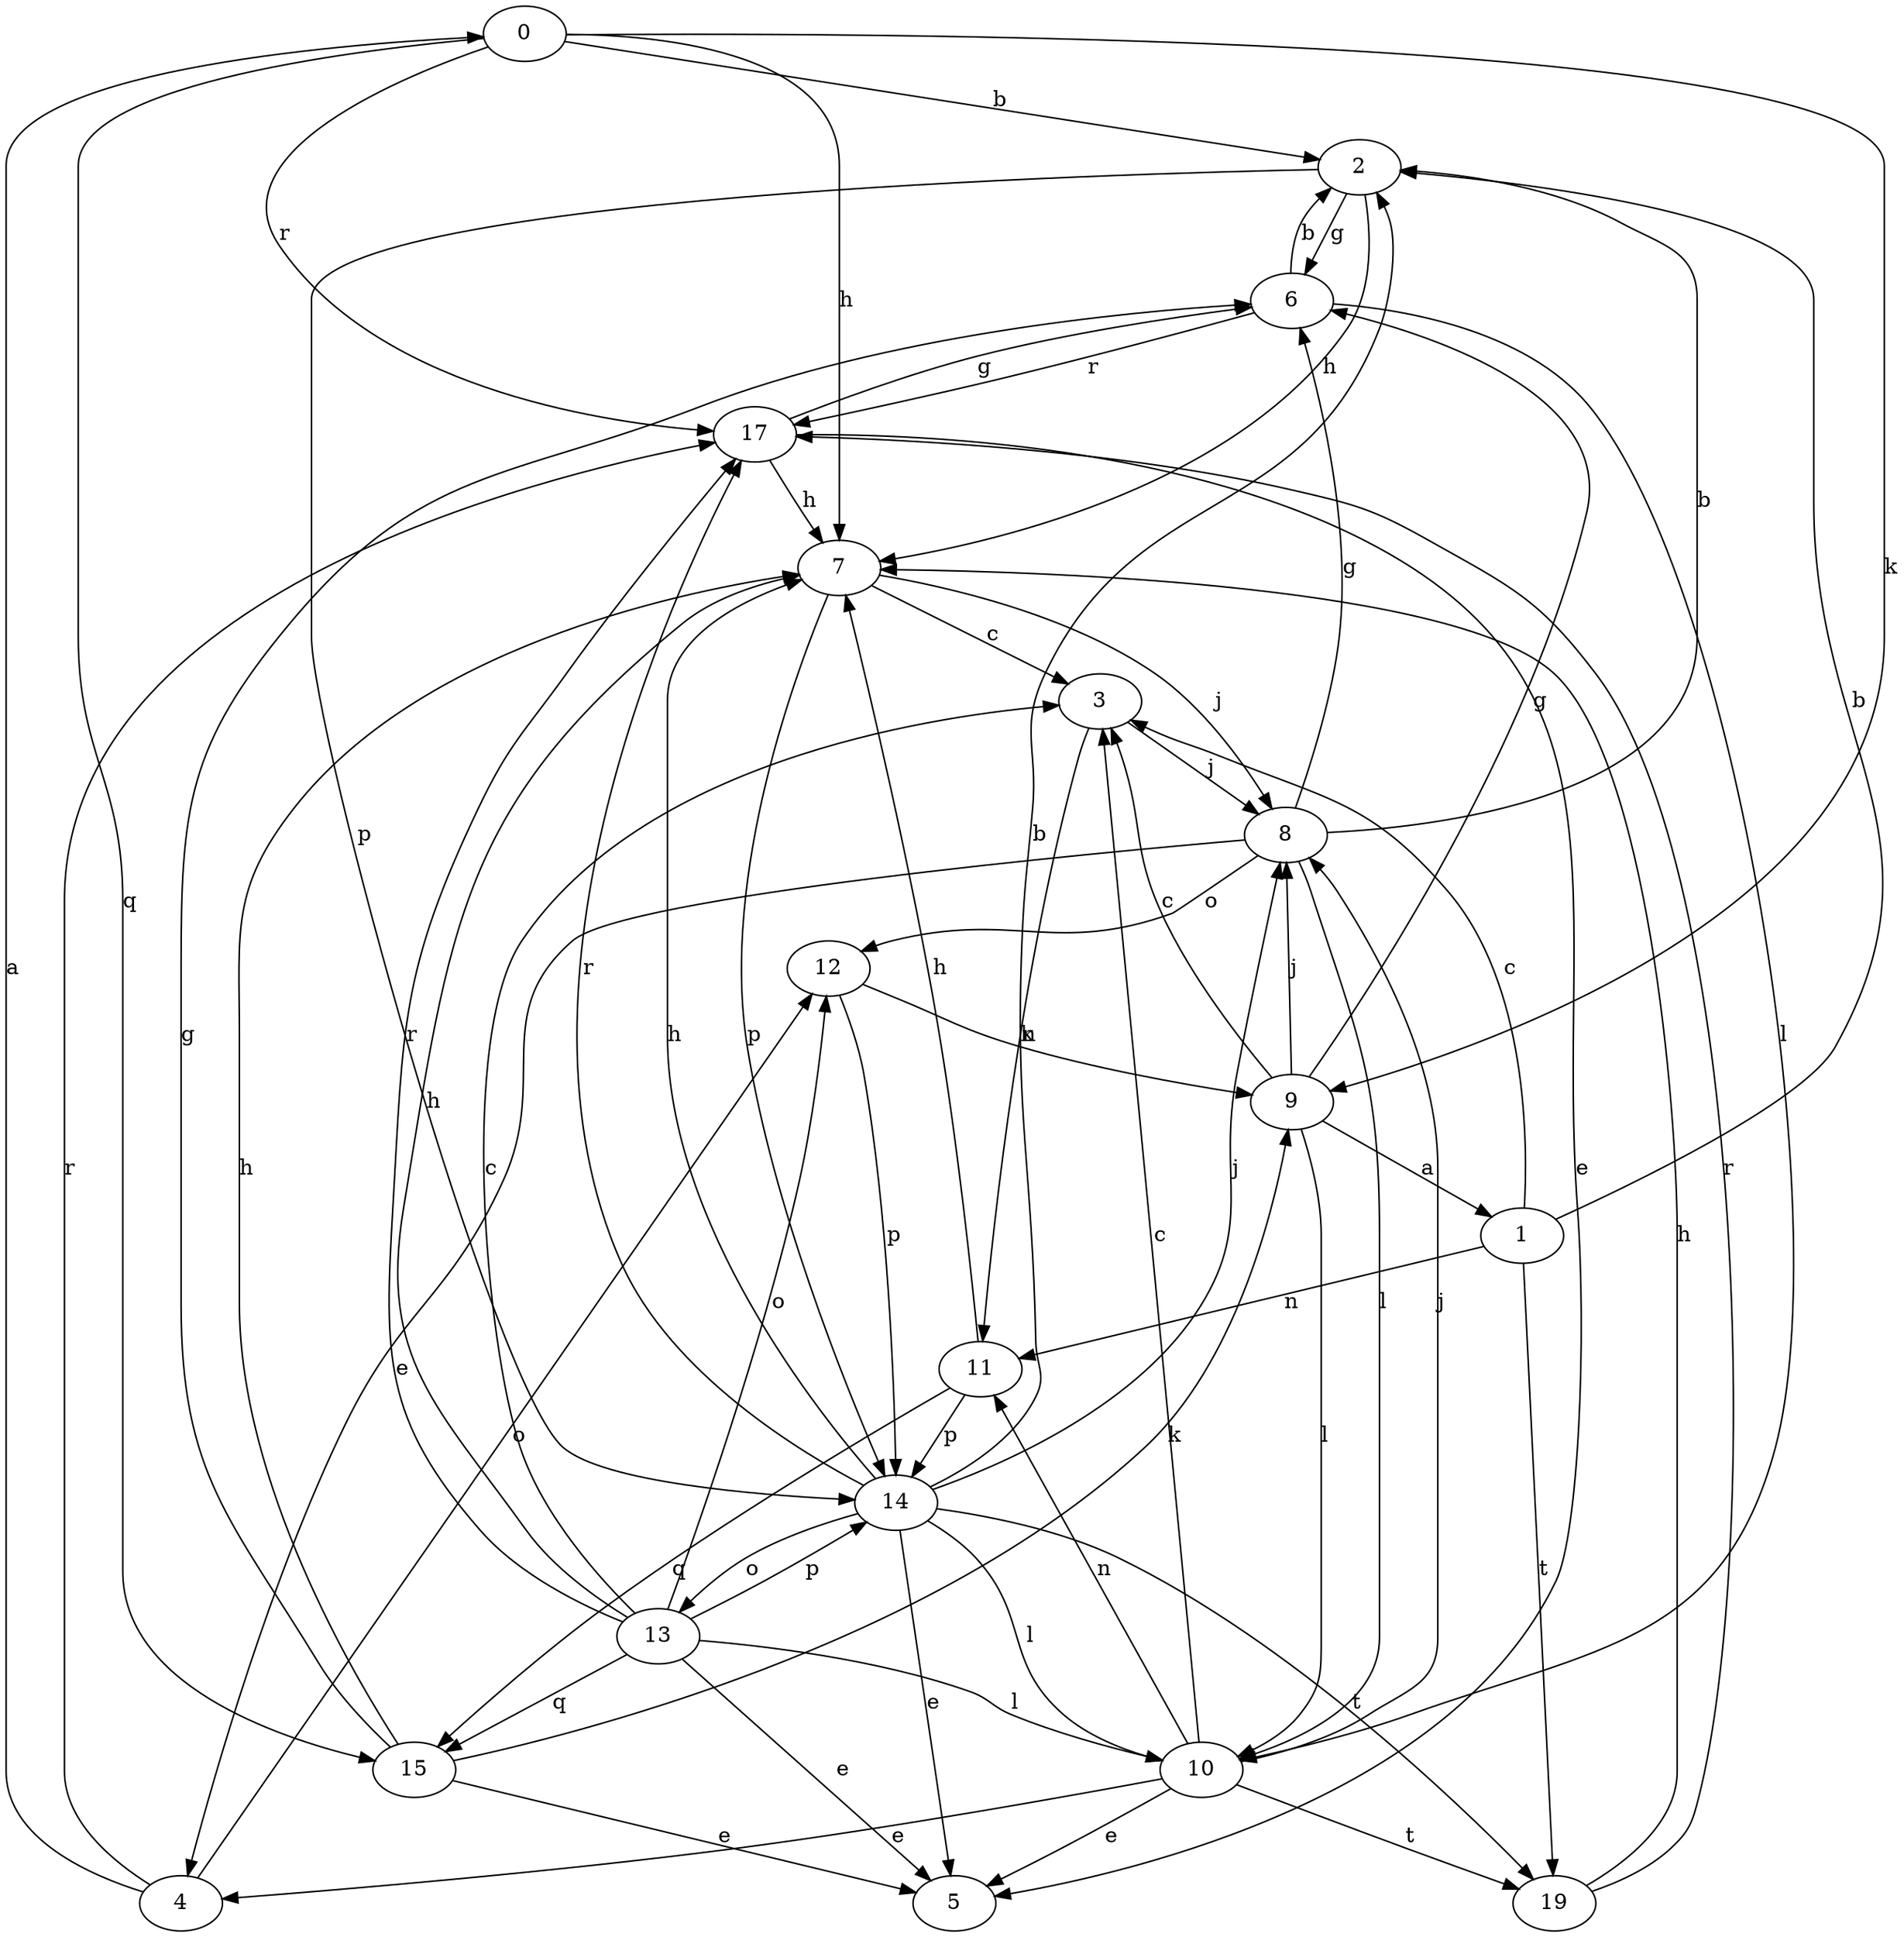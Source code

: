 strict digraph  {
0;
1;
2;
3;
4;
5;
6;
7;
8;
9;
10;
11;
12;
13;
14;
15;
17;
19;
0 -> 2  [label=b];
0 -> 7  [label=h];
0 -> 9  [label=k];
0 -> 15  [label=q];
0 -> 17  [label=r];
1 -> 2  [label=b];
1 -> 3  [label=c];
1 -> 11  [label=n];
1 -> 19  [label=t];
2 -> 6  [label=g];
2 -> 7  [label=h];
2 -> 14  [label=p];
3 -> 8  [label=j];
3 -> 11  [label=n];
4 -> 0  [label=a];
4 -> 12  [label=o];
4 -> 17  [label=r];
6 -> 2  [label=b];
6 -> 10  [label=l];
6 -> 17  [label=r];
7 -> 3  [label=c];
7 -> 8  [label=j];
7 -> 14  [label=p];
8 -> 2  [label=b];
8 -> 4  [label=e];
8 -> 6  [label=g];
8 -> 10  [label=l];
8 -> 12  [label=o];
9 -> 1  [label=a];
9 -> 3  [label=c];
9 -> 6  [label=g];
9 -> 8  [label=j];
9 -> 10  [label=l];
10 -> 3  [label=c];
10 -> 4  [label=e];
10 -> 5  [label=e];
10 -> 8  [label=j];
10 -> 11  [label=n];
10 -> 19  [label=t];
11 -> 7  [label=h];
11 -> 14  [label=p];
11 -> 15  [label=q];
12 -> 9  [label=k];
12 -> 14  [label=p];
13 -> 3  [label=c];
13 -> 5  [label=e];
13 -> 7  [label=h];
13 -> 10  [label=l];
13 -> 12  [label=o];
13 -> 14  [label=p];
13 -> 15  [label=q];
13 -> 17  [label=r];
14 -> 2  [label=b];
14 -> 5  [label=e];
14 -> 7  [label=h];
14 -> 8  [label=j];
14 -> 10  [label=l];
14 -> 13  [label=o];
14 -> 17  [label=r];
14 -> 19  [label=t];
15 -> 5  [label=e];
15 -> 6  [label=g];
15 -> 7  [label=h];
15 -> 9  [label=k];
17 -> 5  [label=e];
17 -> 6  [label=g];
17 -> 7  [label=h];
19 -> 7  [label=h];
19 -> 17  [label=r];
}
